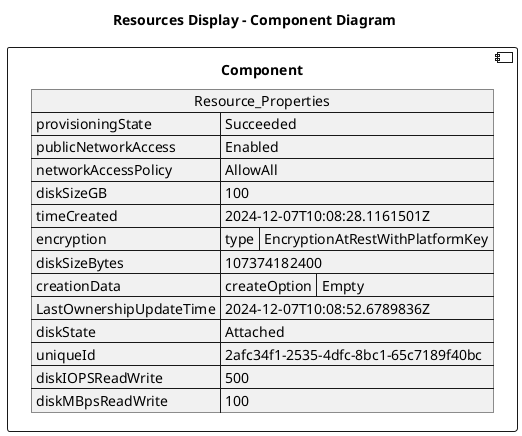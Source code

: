 @startuml

title Resources Display - Component Diagram

component Component {

json  Resource_Properties {
  "provisioningState": "Succeeded",
  "publicNetworkAccess": "Enabled",
  "networkAccessPolicy": "AllowAll",
  "diskSizeGB": 100,
  "timeCreated": "2024-12-07T10:08:28.1161501Z",
  "encryption": {
    "type": "EncryptionAtRestWithPlatformKey"
  },
  "diskSizeBytes": 107374182400,
  "creationData": {
    "createOption": "Empty"
  },
  "LastOwnershipUpdateTime": "2024-12-07T10:08:52.6789836Z",
  "diskState": "Attached",
  "uniqueId": "2afc34f1-2535-4dfc-8bc1-65c7189f40bc",
  "diskIOPSReadWrite": 500,
  "diskMBpsReadWrite": 100
}
}
@enduml
